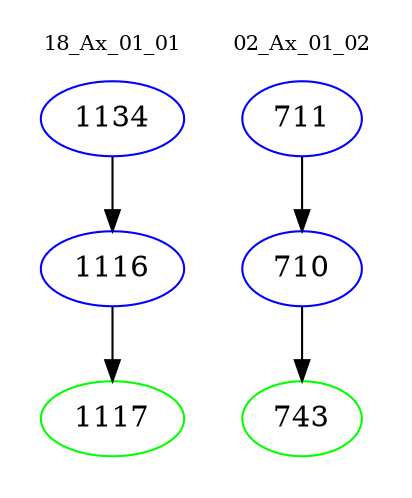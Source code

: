 digraph{
subgraph cluster_0 {
color = white
label = "18_Ax_01_01";
fontsize=10;
T0_1134 [label="1134", color="blue"]
T0_1134 -> T0_1116 [color="black"]
T0_1116 [label="1116", color="blue"]
T0_1116 -> T0_1117 [color="black"]
T0_1117 [label="1117", color="green"]
}
subgraph cluster_1 {
color = white
label = "02_Ax_01_02";
fontsize=10;
T1_711 [label="711", color="blue"]
T1_711 -> T1_710 [color="black"]
T1_710 [label="710", color="blue"]
T1_710 -> T1_743 [color="black"]
T1_743 [label="743", color="green"]
}
}
